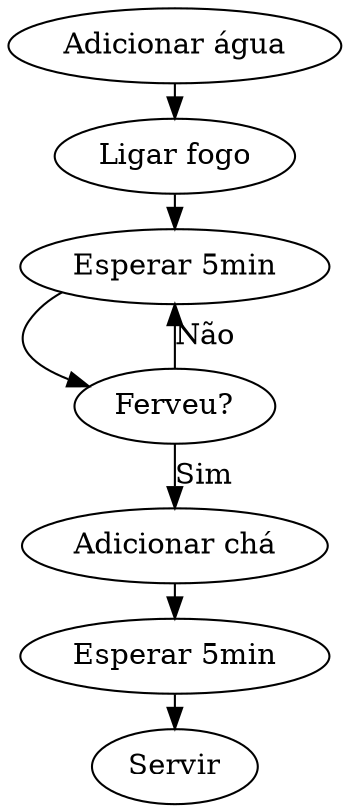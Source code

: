digraph G {
  graph [nodesep="4", ranksep="0.2"]
  "Adicionar água" -> "Ligar fogo"
  "Ligar fogo" -> "Esperar 5min"
  "Esperar 5min" -> "Ferveu?"

"Ferveu?" -> "Esperar 5min" [label="Não"]


//  "Esperar 5min" -> "Verificar fervura"
//  "Verificar fervura" -> "Ferveu?"
//  "Ferveu?" -> "Esperar 5min" [label="Não", color="red"]
//  "Ferveu?" -> "Adicionar chá" [label="Sim", color="blue"]
 "Ferveu?" -> "Adicionar chá" [label="Sim"]
  A [label="Esperar 5min"]
  "Adicionar chá" -> A
  A -> "Servir"


}

